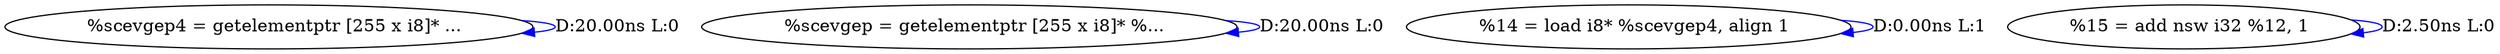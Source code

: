 digraph {
Node0x36c80d0[label="  %scevgep4 = getelementptr [255 x i8]* ..."];
Node0x36c80d0 -> Node0x36c80d0[label="D:20.00ns L:0",color=blue];
Node0x36c3390[label="  %scevgep = getelementptr [255 x i8]* %..."];
Node0x36c3390 -> Node0x36c3390[label="D:20.00ns L:0",color=blue];
Node0x36c3470[label="  %14 = load i8* %scevgep4, align 1"];
Node0x36c3470 -> Node0x36c3470[label="D:0.00ns L:1",color=blue];
Node0x36c3630[label="  %15 = add nsw i32 %12, 1"];
Node0x36c3630 -> Node0x36c3630[label="D:2.50ns L:0",color=blue];
}
